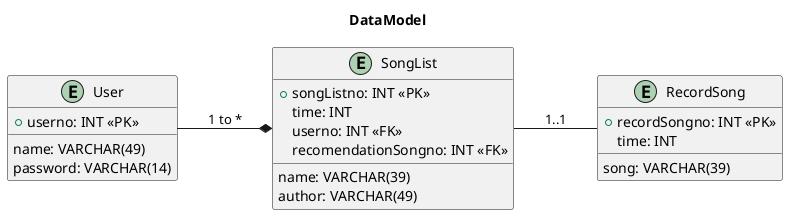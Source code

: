 @startuml

left to right direction 
title DataModel

entity User {
+userno: INT <<PK>>
name: VARCHAR(49)
password: VARCHAR(14)
}

entity SongList {
+songListno: INT <<PK>>
name: VARCHAR(39)
time: INT
author: VARCHAR(49)
userno: INT <<FK>>
recomendationSongno: INT <<FK>>
}

entity RecordSong {
+recordSongno: INT <<PK>>
song: VARCHAR(39)
time: INT
}

User --* SongList : 1 to * 
SongList -- RecordSong : 1..1

@enduml

